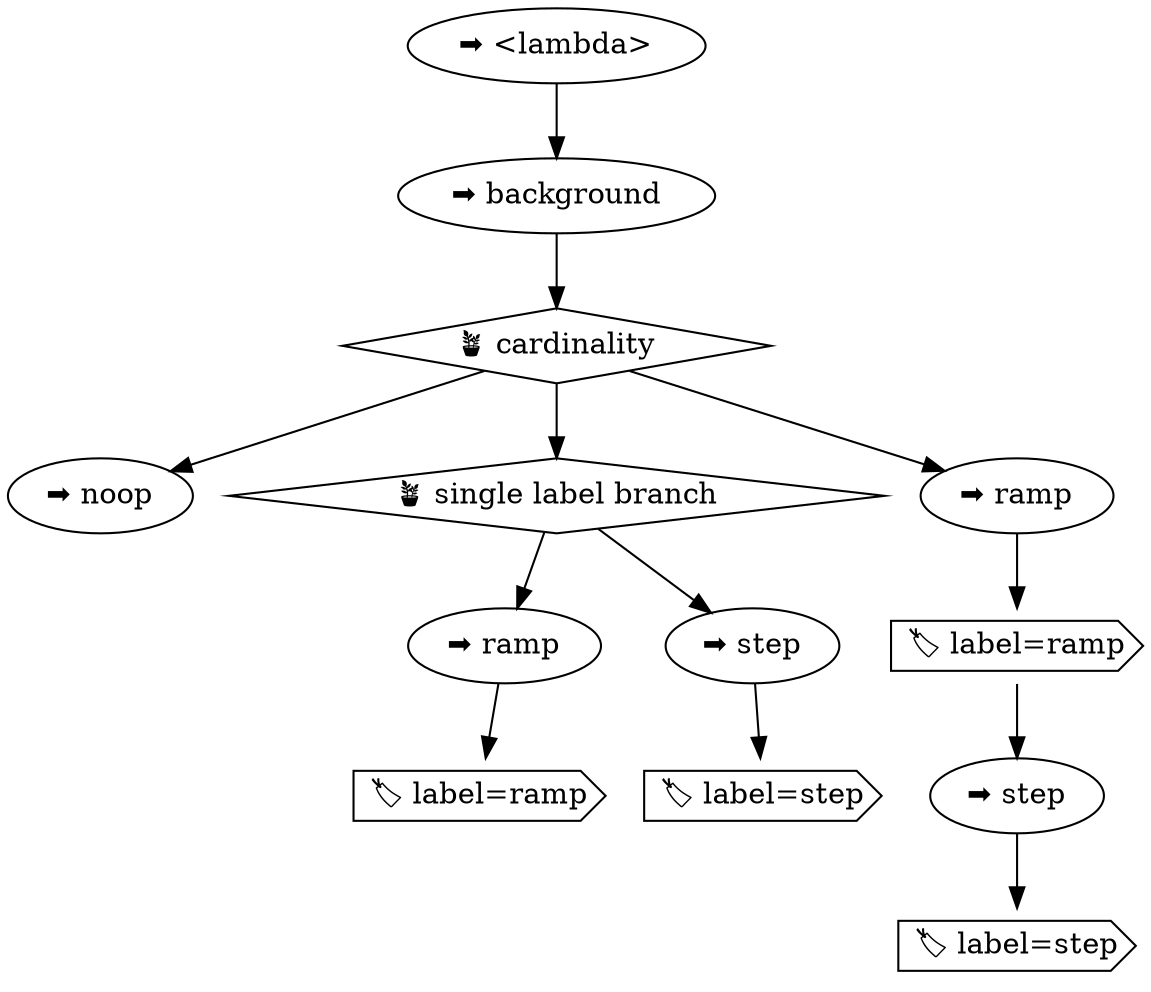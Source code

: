 digraph tree {
    "0x0" [label="➡️ <lambda>" tooltip="None"];
    "0x1" [label="➡️ background" tooltip="{
    'background.offset': 0.0,
    'background.signal_length': 512,
    'background.strength': 0.1
}"];
    "0x2" [label="🪴 cardinality" shape=diamond tooltip="probs=[0.5, 0.3, 0.2]"];
    "0x3" [label="➡️ noop" tooltip="None"];
    "0x4" [label="🪴 single label branch" shape=diamond tooltip="probs=[0.8, 0.2]"];
    "0x5" [label="➡️ ramp" tooltip="{'ramp.height': 1.0, 'ramp.length': 128}"];
    "0x6" [label="🏷️ label=ramp" shape=cds];
    "0x7" [label="➡️ step" tooltip="{'step.kernel_size': 1, 'step.length': 64}"];
    "0x8" [label="🏷️ label=step" shape=cds];
    "0x9" [label="➡️ ramp" tooltip="{'ramp.height': 1.0, 'ramp.length': 128}"];
    "0xa" [label="🏷️ label=ramp" shape=cds];
    "0xb" [label="➡️ step" tooltip="{'step.kernel_size': 1, 'step.length': 64}"];
    "0xc" [label="🏷️ label=step" shape=cds];
    "0x0" -> "0x1";
    "0x1" -> "0x2";
    "0x2" -> "0x3";
    "0x2" -> "0x4";
    "0x2" -> "0x9";
    "0x4" -> "0x5";
    "0x4" -> "0x7";
    "0x5" -> "0x6";
    "0x7" -> "0x8";
    "0x9" -> "0xa";
    "0xa" -> "0xb";
    "0xb" -> "0xc";
}
